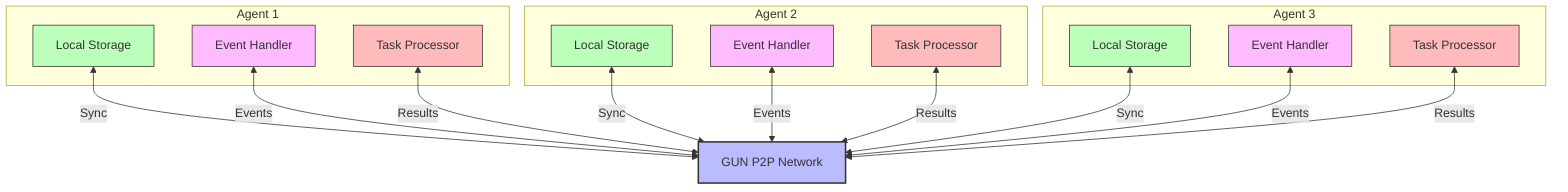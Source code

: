 flowchart TB
    subgraph "Agent 1"
        A1[Local Storage]
        B1[Event Handler]
        C1[Task Processor]
    end
    
    subgraph "Agent 2"
        A2[Local Storage]
        B2[Event Handler]
        C2[Task Processor]
    end
    
    subgraph "Agent 3"
        A3[Local Storage]
        B3[Event Handler]
        C3[Task Processor]
    end
    
    D[GUN P2P Network]
    
    A1 <-->|Sync| D
    A2 <-->|Sync| D
    A3 <-->|Sync| D
    
    B1 <-->|Events| D
    B2 <-->|Events| D
    B3 <-->|Events| D
    
    C1 <-->|Results| D
    C2 <-->|Results| D
    C3 <-->|Results| D
    
    style D fill:#bbf,stroke:#333,stroke-width:2px
    style A1 fill:#bfb,stroke:#333,stroke-width:1px
    style A2 fill:#bfb,stroke:#333,stroke-width:1px
    style A3 fill:#bfb,stroke:#333,stroke-width:1px
    style B1 fill:#fbf,stroke:#333,stroke-width:1px
    style B2 fill:#fbf,stroke:#333,stroke-width:1px
    style B3 fill:#fbf,stroke:#333,stroke-width:1px
    style C1 fill:#fbb,stroke:#333,stroke-width:1px
    style C2 fill:#fbb,stroke:#333,stroke-width:1px
    style C3 fill:#fbb,stroke:#333,stroke-width:1px